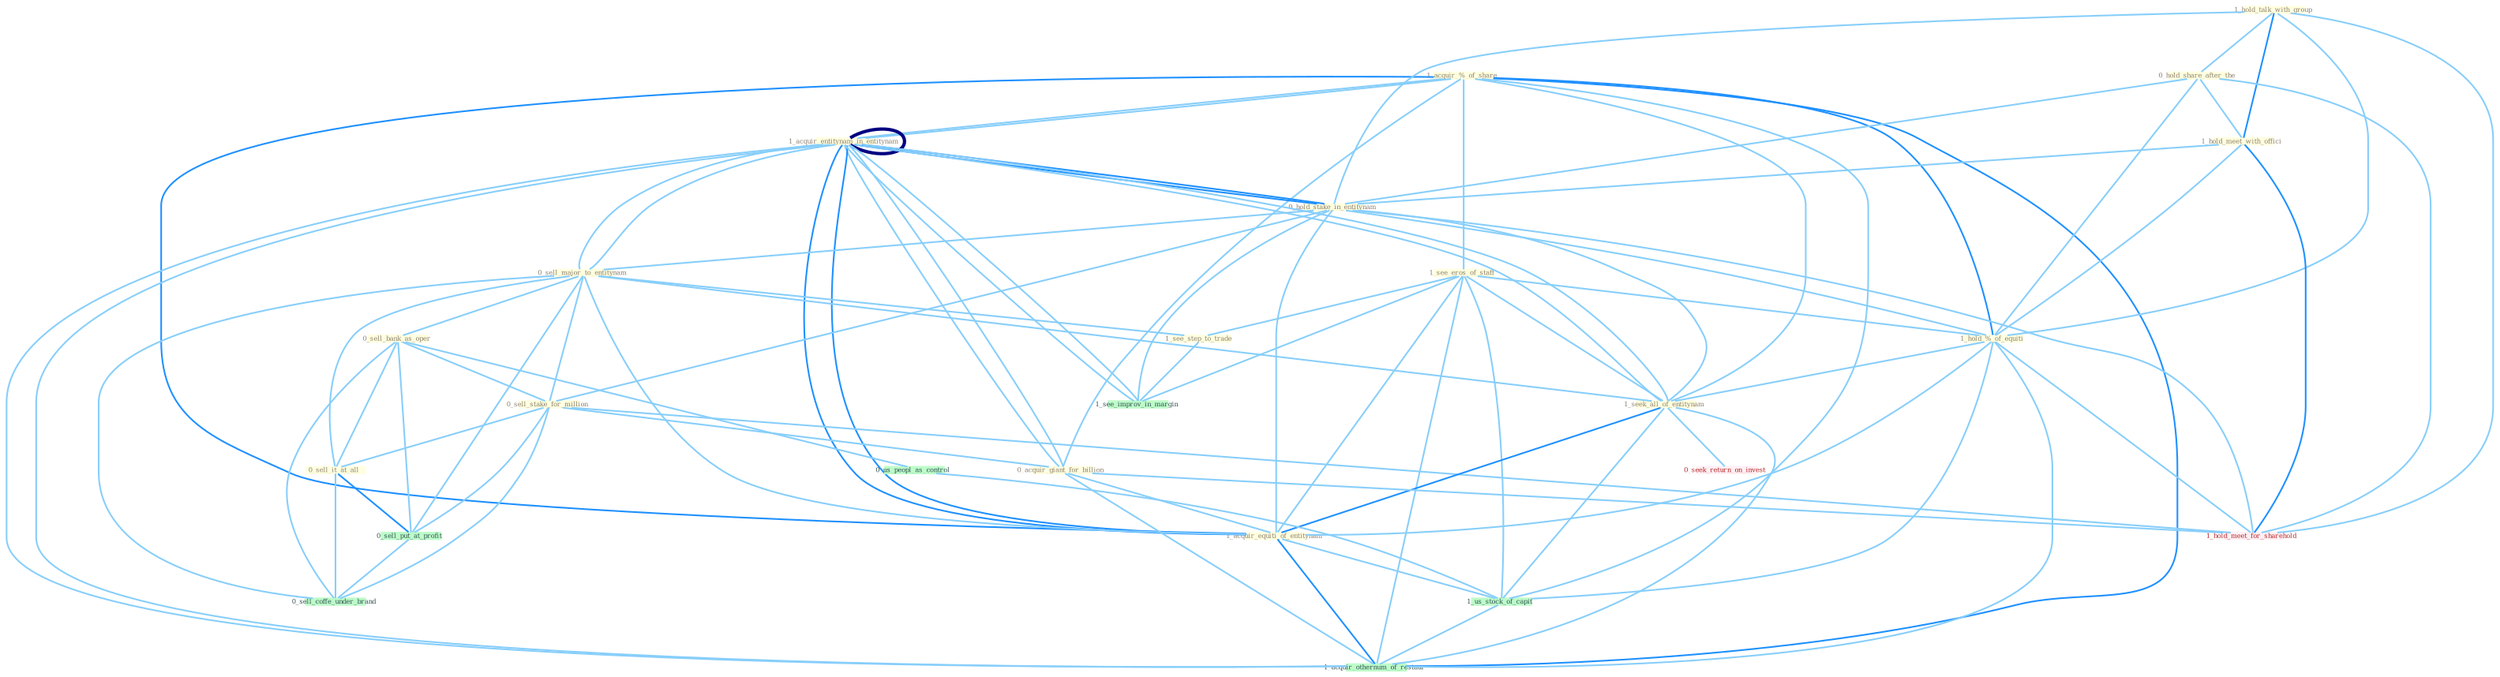 Graph G{ 
    node
    [shape=polygon,style=filled,width=.5,height=.06,color="#BDFCC9",fixedsize=true,fontsize=4,
    fontcolor="#2f4f4f"];
    {node
    [color="#ffffe0", fontcolor="#8b7d6b"] "1_acquir_%_of_share " "1_hold_talk_with_group " "1_acquir_entitynam_in_entitynam " "0_hold_share_after_the " "1_hold_meet_with_offici " "0_hold_stake_in_entitynam " "0_sell_major_to_entitynam " "1_see_eros_of_staff " "0_sell_bank_as_oper " "1_see_step_to_trade " "0_sell_stake_for_million " "1_hold_%_of_equiti " "0_sell_it_at_all " "1_seek_all_of_entitynam " "1_acquir_entitynam_in_entitynam " "0_acquir_giant_for_billion " "1_acquir_equiti_of_entitynam "}
{node [color="#fff0f5", fontcolor="#b22222"] "0_seek_return_on_invest " "1_hold_meet_for_sharehold "}
edge [color="#B0E2FF"];

	"1_acquir_%_of_share " -- "1_acquir_entitynam_in_entitynam " [w="1", color="#87cefa" ];
	"1_acquir_%_of_share " -- "1_see_eros_of_staff " [w="1", color="#87cefa" ];
	"1_acquir_%_of_share " -- "1_hold_%_of_equiti " [w="2", color="#1e90ff" , len=0.8];
	"1_acquir_%_of_share " -- "1_seek_all_of_entitynam " [w="1", color="#87cefa" ];
	"1_acquir_%_of_share " -- "1_acquir_entitynam_in_entitynam " [w="1", color="#87cefa" ];
	"1_acquir_%_of_share " -- "0_acquir_giant_for_billion " [w="1", color="#87cefa" ];
	"1_acquir_%_of_share " -- "1_acquir_equiti_of_entitynam " [w="2", color="#1e90ff" , len=0.8];
	"1_acquir_%_of_share " -- "1_us_stock_of_capit " [w="1", color="#87cefa" ];
	"1_acquir_%_of_share " -- "1_acquir_othernum_of_restaur " [w="2", color="#1e90ff" , len=0.8];
	"1_hold_talk_with_group " -- "0_hold_share_after_the " [w="1", color="#87cefa" ];
	"1_hold_talk_with_group " -- "1_hold_meet_with_offici " [w="2", color="#1e90ff" , len=0.8];
	"1_hold_talk_with_group " -- "0_hold_stake_in_entitynam " [w="1", color="#87cefa" ];
	"1_hold_talk_with_group " -- "1_hold_%_of_equiti " [w="1", color="#87cefa" ];
	"1_hold_talk_with_group " -- "1_hold_meet_for_sharehold " [w="1", color="#87cefa" ];
	"1_acquir_entitynam_in_entitynam " -- "0_hold_stake_in_entitynam " [w="2", color="#1e90ff" , len=0.8];
	"1_acquir_entitynam_in_entitynam " -- "0_sell_major_to_entitynam " [w="1", color="#87cefa" ];
	"1_acquir_entitynam_in_entitynam " -- "1_seek_all_of_entitynam " [w="1", color="#87cefa" ];
	"1_acquir_entitynam_in_entitynam " -- "1_acquir_entitynam_in_entitynam " [w="4", style=bold, color="#000080", len=0.4];
	"1_acquir_entitynam_in_entitynam " -- "0_acquir_giant_for_billion " [w="1", color="#87cefa" ];
	"1_acquir_entitynam_in_entitynam " -- "1_acquir_equiti_of_entitynam " [w="2", color="#1e90ff" , len=0.8];
	"1_acquir_entitynam_in_entitynam " -- "1_see_improv_in_margin " [w="1", color="#87cefa" ];
	"1_acquir_entitynam_in_entitynam " -- "1_acquir_othernum_of_restaur " [w="1", color="#87cefa" ];
	"0_hold_share_after_the " -- "1_hold_meet_with_offici " [w="1", color="#87cefa" ];
	"0_hold_share_after_the " -- "0_hold_stake_in_entitynam " [w="1", color="#87cefa" ];
	"0_hold_share_after_the " -- "1_hold_%_of_equiti " [w="1", color="#87cefa" ];
	"0_hold_share_after_the " -- "1_hold_meet_for_sharehold " [w="1", color="#87cefa" ];
	"1_hold_meet_with_offici " -- "0_hold_stake_in_entitynam " [w="1", color="#87cefa" ];
	"1_hold_meet_with_offici " -- "1_hold_%_of_equiti " [w="1", color="#87cefa" ];
	"1_hold_meet_with_offici " -- "1_hold_meet_for_sharehold " [w="2", color="#1e90ff" , len=0.8];
	"0_hold_stake_in_entitynam " -- "0_sell_major_to_entitynam " [w="1", color="#87cefa" ];
	"0_hold_stake_in_entitynam " -- "0_sell_stake_for_million " [w="1", color="#87cefa" ];
	"0_hold_stake_in_entitynam " -- "1_hold_%_of_equiti " [w="1", color="#87cefa" ];
	"0_hold_stake_in_entitynam " -- "1_seek_all_of_entitynam " [w="1", color="#87cefa" ];
	"0_hold_stake_in_entitynam " -- "1_acquir_entitynam_in_entitynam " [w="2", color="#1e90ff" , len=0.8];
	"0_hold_stake_in_entitynam " -- "1_acquir_equiti_of_entitynam " [w="1", color="#87cefa" ];
	"0_hold_stake_in_entitynam " -- "1_see_improv_in_margin " [w="1", color="#87cefa" ];
	"0_hold_stake_in_entitynam " -- "1_hold_meet_for_sharehold " [w="1", color="#87cefa" ];
	"0_sell_major_to_entitynam " -- "0_sell_bank_as_oper " [w="1", color="#87cefa" ];
	"0_sell_major_to_entitynam " -- "1_see_step_to_trade " [w="1", color="#87cefa" ];
	"0_sell_major_to_entitynam " -- "0_sell_stake_for_million " [w="1", color="#87cefa" ];
	"0_sell_major_to_entitynam " -- "0_sell_it_at_all " [w="1", color="#87cefa" ];
	"0_sell_major_to_entitynam " -- "1_seek_all_of_entitynam " [w="1", color="#87cefa" ];
	"0_sell_major_to_entitynam " -- "1_acquir_entitynam_in_entitynam " [w="1", color="#87cefa" ];
	"0_sell_major_to_entitynam " -- "1_acquir_equiti_of_entitynam " [w="1", color="#87cefa" ];
	"0_sell_major_to_entitynam " -- "0_sell_put_at_profit " [w="1", color="#87cefa" ];
	"0_sell_major_to_entitynam " -- "0_sell_coffe_under_brand " [w="1", color="#87cefa" ];
	"1_see_eros_of_staff " -- "1_see_step_to_trade " [w="1", color="#87cefa" ];
	"1_see_eros_of_staff " -- "1_hold_%_of_equiti " [w="1", color="#87cefa" ];
	"1_see_eros_of_staff " -- "1_seek_all_of_entitynam " [w="1", color="#87cefa" ];
	"1_see_eros_of_staff " -- "1_acquir_equiti_of_entitynam " [w="1", color="#87cefa" ];
	"1_see_eros_of_staff " -- "1_us_stock_of_capit " [w="1", color="#87cefa" ];
	"1_see_eros_of_staff " -- "1_see_improv_in_margin " [w="1", color="#87cefa" ];
	"1_see_eros_of_staff " -- "1_acquir_othernum_of_restaur " [w="1", color="#87cefa" ];
	"0_sell_bank_as_oper " -- "0_sell_stake_for_million " [w="1", color="#87cefa" ];
	"0_sell_bank_as_oper " -- "0_sell_it_at_all " [w="1", color="#87cefa" ];
	"0_sell_bank_as_oper " -- "0_us_peopl_as_control " [w="1", color="#87cefa" ];
	"0_sell_bank_as_oper " -- "0_sell_put_at_profit " [w="1", color="#87cefa" ];
	"0_sell_bank_as_oper " -- "0_sell_coffe_under_brand " [w="1", color="#87cefa" ];
	"1_see_step_to_trade " -- "1_see_improv_in_margin " [w="1", color="#87cefa" ];
	"0_sell_stake_for_million " -- "0_sell_it_at_all " [w="1", color="#87cefa" ];
	"0_sell_stake_for_million " -- "0_acquir_giant_for_billion " [w="1", color="#87cefa" ];
	"0_sell_stake_for_million " -- "0_sell_put_at_profit " [w="1", color="#87cefa" ];
	"0_sell_stake_for_million " -- "0_sell_coffe_under_brand " [w="1", color="#87cefa" ];
	"0_sell_stake_for_million " -- "1_hold_meet_for_sharehold " [w="1", color="#87cefa" ];
	"1_hold_%_of_equiti " -- "1_seek_all_of_entitynam " [w="1", color="#87cefa" ];
	"1_hold_%_of_equiti " -- "1_acquir_equiti_of_entitynam " [w="1", color="#87cefa" ];
	"1_hold_%_of_equiti " -- "1_us_stock_of_capit " [w="1", color="#87cefa" ];
	"1_hold_%_of_equiti " -- "1_hold_meet_for_sharehold " [w="1", color="#87cefa" ];
	"1_hold_%_of_equiti " -- "1_acquir_othernum_of_restaur " [w="1", color="#87cefa" ];
	"0_sell_it_at_all " -- "0_sell_put_at_profit " [w="2", color="#1e90ff" , len=0.8];
	"0_sell_it_at_all " -- "0_sell_coffe_under_brand " [w="1", color="#87cefa" ];
	"1_seek_all_of_entitynam " -- "1_acquir_entitynam_in_entitynam " [w="1", color="#87cefa" ];
	"1_seek_all_of_entitynam " -- "1_acquir_equiti_of_entitynam " [w="2", color="#1e90ff" , len=0.8];
	"1_seek_all_of_entitynam " -- "0_seek_return_on_invest " [w="1", color="#87cefa" ];
	"1_seek_all_of_entitynam " -- "1_us_stock_of_capit " [w="1", color="#87cefa" ];
	"1_seek_all_of_entitynam " -- "1_acquir_othernum_of_restaur " [w="1", color="#87cefa" ];
	"1_acquir_entitynam_in_entitynam " -- "0_acquir_giant_for_billion " [w="1", color="#87cefa" ];
	"1_acquir_entitynam_in_entitynam " -- "1_acquir_equiti_of_entitynam " [w="2", color="#1e90ff" , len=0.8];
	"1_acquir_entitynam_in_entitynam " -- "1_see_improv_in_margin " [w="1", color="#87cefa" ];
	"1_acquir_entitynam_in_entitynam " -- "1_acquir_othernum_of_restaur " [w="1", color="#87cefa" ];
	"0_acquir_giant_for_billion " -- "1_acquir_equiti_of_entitynam " [w="1", color="#87cefa" ];
	"0_acquir_giant_for_billion " -- "1_hold_meet_for_sharehold " [w="1", color="#87cefa" ];
	"0_acquir_giant_for_billion " -- "1_acquir_othernum_of_restaur " [w="1", color="#87cefa" ];
	"1_acquir_equiti_of_entitynam " -- "1_us_stock_of_capit " [w="1", color="#87cefa" ];
	"1_acquir_equiti_of_entitynam " -- "1_acquir_othernum_of_restaur " [w="2", color="#1e90ff" , len=0.8];
	"0_us_peopl_as_control " -- "1_us_stock_of_capit " [w="1", color="#87cefa" ];
	"0_sell_put_at_profit " -- "0_sell_coffe_under_brand " [w="1", color="#87cefa" ];
	"1_us_stock_of_capit " -- "1_acquir_othernum_of_restaur " [w="1", color="#87cefa" ];
}